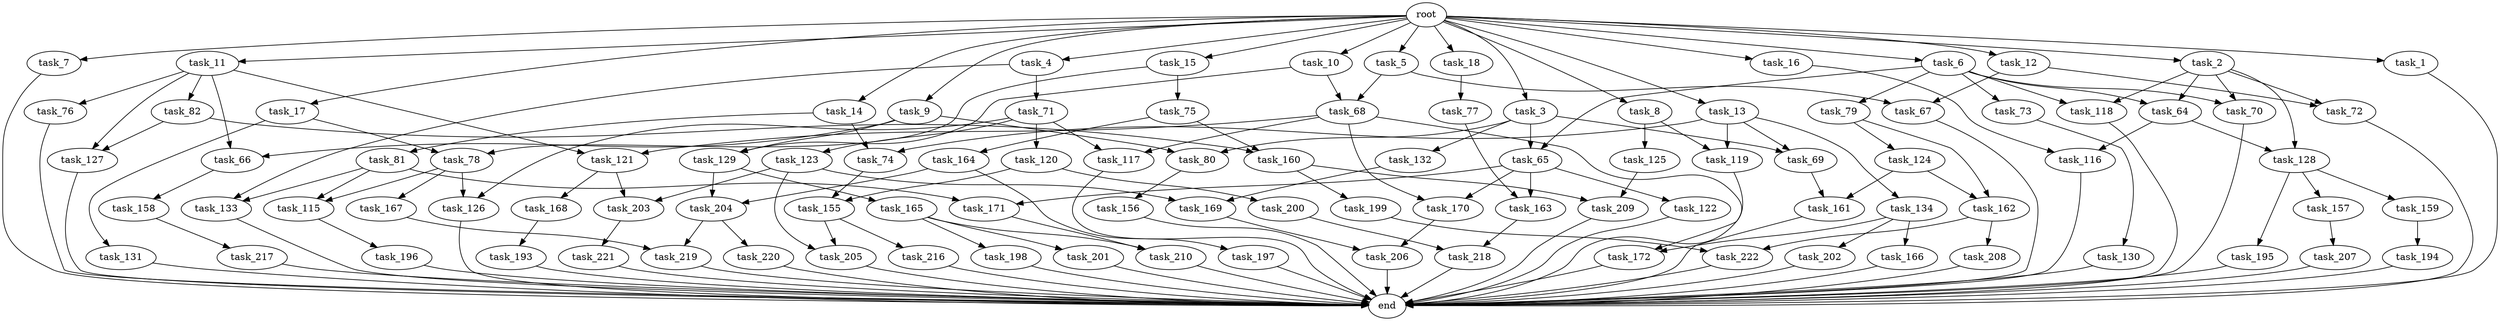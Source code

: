 digraph G {
  task_11 [size="2.048000"];
  task_171 [size="1236950581.248000"];
  task_195 [size="1717986918.400000"];
  task_64 [size="1872605741.056000"];
  task_17 [size="2.048000"];
  task_219 [size="343597383.680000"];
  task_202 [size="618475290.624000"];
  task_217 [size="618475290.624000"];
  task_126 [size="1374389534.720000"];
  task_69 [size="1529008357.376000"];
  task_209 [size="1821066133.504000"];
  task_199 [size="1391569403.904000"];
  task_73 [size="1717986918.400000"];
  task_133 [size="1236950581.248000"];
  task_124 [size="429496729.600000"];
  task_197 [size="1099511627.776000"];
  task_7 [size="2.048000"];
  task_155 [size="223338299.392000"];
  task_67 [size="2336462209.024000"];
  task_220 [size="68719476.736000"];
  task_158 [size="1391569403.904000"];
  task_157 [size="1717986918.400000"];
  task_205 [size="1992864825.344000"];
  task_216 [size="1717986918.400000"];
  task_115 [size="1717986918.400000"];
  task_116 [size="893353197.568000"];
  task_130 [size="429496729.600000"];
  end [size="0.000000"];
  task_128 [size="773094113.280000"];
  task_206 [size="1116691496.960000"];
  task_79 [size="1717986918.400000"];
  task_203 [size="343597383.680000"];
  task_201 [size="274877906.944000"];
  task_81 [size="274877906.944000"];
  task_196 [size="429496729.600000"];
  task_118 [size="1872605741.056000"];
  task_121 [size="1168231104.512000"];
  task_198 [size="274877906.944000"];
  task_132 [size="429496729.600000"];
  task_80 [size="498216206.336000"];
  task_170 [size="687194767.360000"];
  task_207 [size="274877906.944000"];
  task_14 [size="2.048000"];
  task_125 [size="429496729.600000"];
  task_119 [size="1529008357.376000"];
  task_117 [size="343597383.680000"];
  task_120 [size="274877906.944000"];
  task_9 [size="2.048000"];
  task_16 [size="2.048000"];
  task_75 [size="429496729.600000"];
  root [size="0.000000"];
  task_131 [size="1099511627.776000"];
  task_134 [size="1099511627.776000"];
  task_166 [size="618475290.624000"];
  task_161 [size="1271310319.616000"];
  task_218 [size="2336462209.024000"];
  task_165 [size="618475290.624000"];
  task_4 [size="2.048000"];
  task_70 [size="1872605741.056000"];
  task_65 [size="2147483648.000000"];
  task_78 [size="1529008357.376000"];
  task_13 [size="2.048000"];
  task_194 [size="618475290.624000"];
  task_66 [size="1168231104.512000"];
  task_210 [size="1374389534.720000"];
  task_5 [size="2.048000"];
  task_169 [size="343597383.680000"];
  task_204 [size="1717986918.400000"];
  task_200 [size="68719476.736000"];
  task_6 [size="2.048000"];
  task_122 [size="618475290.624000"];
  task_172 [size="687194767.360000"];
  task_164 [size="618475290.624000"];
  task_3 [size="2.048000"];
  task_127 [size="2817498546.176000"];
  task_15 [size="2.048000"];
  task_129 [size="1786706395.136000"];
  task_10 [size="2.048000"];
  task_74 [size="1374389534.720000"];
  task_221 [size="68719476.736000"];
  task_160 [size="2336462209.024000"];
  task_1 [size="2.048000"];
  task_208 [size="1099511627.776000"];
  task_222 [size="1168231104.512000"];
  task_159 [size="1717986918.400000"];
  task_156 [size="429496729.600000"];
  task_68 [size="3435973836.800000"];
  task_168 [size="68719476.736000"];
  task_2 [size="2.048000"];
  task_72 [size="773094113.280000"];
  task_71 [size="618475290.624000"];
  task_12 [size="2.048000"];
  task_8 [size="2.048000"];
  task_167 [size="1099511627.776000"];
  task_163 [size="773094113.280000"];
  task_123 [size="274877906.944000"];
  task_18 [size="2.048000"];
  task_82 [size="1099511627.776000"];
  task_193 [size="154618822.656000"];
  task_162 [size="858993459.200000"];
  task_77 [size="429496729.600000"];
  task_76 [size="1099511627.776000"];

  task_11 -> task_66 [size="536870912.000000"];
  task_11 -> task_121 [size="536870912.000000"];
  task_11 -> task_76 [size="536870912.000000"];
  task_11 -> task_127 [size="536870912.000000"];
  task_11 -> task_82 [size="536870912.000000"];
  task_171 -> task_210 [size="536870912.000000"];
  task_195 -> end [size="1.000000"];
  task_64 -> task_128 [size="301989888.000000"];
  task_64 -> task_116 [size="301989888.000000"];
  task_17 -> task_78 [size="536870912.000000"];
  task_17 -> task_131 [size="536870912.000000"];
  task_219 -> end [size="1.000000"];
  task_202 -> end [size="1.000000"];
  task_217 -> end [size="1.000000"];
  task_126 -> end [size="1.000000"];
  task_69 -> task_161 [size="411041792.000000"];
  task_209 -> end [size="1.000000"];
  task_199 -> task_222 [size="33554432.000000"];
  task_73 -> task_130 [size="209715200.000000"];
  task_133 -> end [size="1.000000"];
  task_124 -> task_161 [size="209715200.000000"];
  task_124 -> task_162 [size="209715200.000000"];
  task_197 -> end [size="1.000000"];
  task_7 -> end [size="1.000000"];
  task_155 -> task_205 [size="838860800.000000"];
  task_155 -> task_216 [size="838860800.000000"];
  task_67 -> end [size="1.000000"];
  task_220 -> end [size="1.000000"];
  task_158 -> task_217 [size="301989888.000000"];
  task_157 -> task_207 [size="134217728.000000"];
  task_205 -> end [size="1.000000"];
  task_216 -> end [size="1.000000"];
  task_115 -> task_196 [size="209715200.000000"];
  task_116 -> end [size="1.000000"];
  task_130 -> end [size="1.000000"];
  task_128 -> task_157 [size="838860800.000000"];
  task_128 -> task_159 [size="838860800.000000"];
  task_128 -> task_195 [size="838860800.000000"];
  task_206 -> end [size="1.000000"];
  task_79 -> task_124 [size="209715200.000000"];
  task_79 -> task_162 [size="209715200.000000"];
  task_203 -> task_221 [size="33554432.000000"];
  task_201 -> end [size="1.000000"];
  task_81 -> task_171 [size="301989888.000000"];
  task_81 -> task_115 [size="301989888.000000"];
  task_81 -> task_133 [size="301989888.000000"];
  task_196 -> end [size="1.000000"];
  task_118 -> end [size="1.000000"];
  task_121 -> task_168 [size="33554432.000000"];
  task_121 -> task_203 [size="33554432.000000"];
  task_198 -> end [size="1.000000"];
  task_132 -> task_169 [size="33554432.000000"];
  task_80 -> task_156 [size="209715200.000000"];
  task_170 -> task_206 [size="411041792.000000"];
  task_207 -> end [size="1.000000"];
  task_14 -> task_81 [size="134217728.000000"];
  task_14 -> task_74 [size="134217728.000000"];
  task_125 -> task_209 [size="209715200.000000"];
  task_119 -> end [size="1.000000"];
  task_117 -> end [size="1.000000"];
  task_120 -> task_155 [size="33554432.000000"];
  task_120 -> task_200 [size="33554432.000000"];
  task_9 -> task_66 [size="33554432.000000"];
  task_9 -> task_129 [size="33554432.000000"];
  task_9 -> task_80 [size="33554432.000000"];
  task_16 -> task_116 [size="134217728.000000"];
  task_75 -> task_164 [size="301989888.000000"];
  task_75 -> task_160 [size="301989888.000000"];
  root -> task_15 [size="1.000000"];
  root -> task_16 [size="1.000000"];
  root -> task_5 [size="1.000000"];
  root -> task_11 [size="1.000000"];
  root -> task_3 [size="1.000000"];
  root -> task_12 [size="1.000000"];
  root -> task_8 [size="1.000000"];
  root -> task_6 [size="1.000000"];
  root -> task_17 [size="1.000000"];
  root -> task_7 [size="1.000000"];
  root -> task_10 [size="1.000000"];
  root -> task_1 [size="1.000000"];
  root -> task_4 [size="1.000000"];
  root -> task_2 [size="1.000000"];
  root -> task_13 [size="1.000000"];
  root -> task_14 [size="1.000000"];
  root -> task_9 [size="1.000000"];
  root -> task_18 [size="1.000000"];
  task_131 -> end [size="1.000000"];
  task_134 -> task_166 [size="301989888.000000"];
  task_134 -> task_172 [size="301989888.000000"];
  task_134 -> task_202 [size="301989888.000000"];
  task_166 -> end [size="1.000000"];
  task_161 -> end [size="1.000000"];
  task_218 -> end [size="1.000000"];
  task_165 -> task_201 [size="134217728.000000"];
  task_165 -> task_198 [size="134217728.000000"];
  task_165 -> task_210 [size="134217728.000000"];
  task_4 -> task_133 [size="301989888.000000"];
  task_4 -> task_71 [size="301989888.000000"];
  task_70 -> end [size="1.000000"];
  task_65 -> task_171 [size="301989888.000000"];
  task_65 -> task_122 [size="301989888.000000"];
  task_65 -> task_170 [size="301989888.000000"];
  task_65 -> task_163 [size="301989888.000000"];
  task_78 -> task_167 [size="536870912.000000"];
  task_78 -> task_115 [size="536870912.000000"];
  task_78 -> task_126 [size="536870912.000000"];
  task_13 -> task_69 [size="536870912.000000"];
  task_13 -> task_74 [size="536870912.000000"];
  task_13 -> task_119 [size="536870912.000000"];
  task_13 -> task_134 [size="536870912.000000"];
  task_194 -> end [size="1.000000"];
  task_66 -> task_158 [size="679477248.000000"];
  task_210 -> end [size="1.000000"];
  task_5 -> task_68 [size="838860800.000000"];
  task_5 -> task_67 [size="838860800.000000"];
  task_169 -> task_206 [size="134217728.000000"];
  task_204 -> task_219 [size="33554432.000000"];
  task_204 -> task_220 [size="33554432.000000"];
  task_200 -> task_218 [size="301989888.000000"];
  task_6 -> task_73 [size="838860800.000000"];
  task_6 -> task_79 [size="838860800.000000"];
  task_6 -> task_70 [size="838860800.000000"];
  task_6 -> task_65 [size="838860800.000000"];
  task_6 -> task_118 [size="838860800.000000"];
  task_6 -> task_64 [size="838860800.000000"];
  task_122 -> end [size="1.000000"];
  task_172 -> end [size="1.000000"];
  task_164 -> task_197 [size="536870912.000000"];
  task_164 -> task_204 [size="536870912.000000"];
  task_3 -> task_65 [size="209715200.000000"];
  task_3 -> task_69 [size="209715200.000000"];
  task_3 -> task_132 [size="209715200.000000"];
  task_3 -> task_80 [size="209715200.000000"];
  task_127 -> end [size="1.000000"];
  task_15 -> task_75 [size="209715200.000000"];
  task_15 -> task_78 [size="209715200.000000"];
  task_129 -> task_165 [size="301989888.000000"];
  task_129 -> task_204 [size="301989888.000000"];
  task_10 -> task_68 [size="838860800.000000"];
  task_10 -> task_129 [size="838860800.000000"];
  task_74 -> task_155 [size="75497472.000000"];
  task_221 -> end [size="1.000000"];
  task_160 -> task_209 [size="679477248.000000"];
  task_160 -> task_199 [size="679477248.000000"];
  task_1 -> end [size="1.000000"];
  task_208 -> end [size="1.000000"];
  task_222 -> end [size="1.000000"];
  task_159 -> task_194 [size="301989888.000000"];
  task_156 -> end [size="1.000000"];
  task_68 -> task_121 [size="33554432.000000"];
  task_68 -> task_117 [size="33554432.000000"];
  task_68 -> task_170 [size="33554432.000000"];
  task_68 -> task_172 [size="33554432.000000"];
  task_168 -> task_193 [size="75497472.000000"];
  task_2 -> task_72 [size="75497472.000000"];
  task_2 -> task_128 [size="75497472.000000"];
  task_2 -> task_70 [size="75497472.000000"];
  task_2 -> task_64 [size="75497472.000000"];
  task_2 -> task_118 [size="75497472.000000"];
  task_72 -> end [size="1.000000"];
  task_71 -> task_123 [size="134217728.000000"];
  task_71 -> task_120 [size="134217728.000000"];
  task_71 -> task_117 [size="134217728.000000"];
  task_71 -> task_126 [size="134217728.000000"];
  task_12 -> task_72 [size="301989888.000000"];
  task_12 -> task_67 [size="301989888.000000"];
  task_8 -> task_119 [size="209715200.000000"];
  task_8 -> task_125 [size="209715200.000000"];
  task_167 -> task_219 [size="134217728.000000"];
  task_163 -> task_218 [size="838860800.000000"];
  task_123 -> task_169 [size="134217728.000000"];
  task_123 -> task_205 [size="134217728.000000"];
  task_123 -> task_203 [size="134217728.000000"];
  task_18 -> task_77 [size="209715200.000000"];
  task_82 -> task_160 [size="838860800.000000"];
  task_82 -> task_127 [size="838860800.000000"];
  task_193 -> end [size="1.000000"];
  task_162 -> task_222 [size="536870912.000000"];
  task_162 -> task_208 [size="536870912.000000"];
  task_77 -> task_163 [size="75497472.000000"];
  task_76 -> end [size="1.000000"];
}
